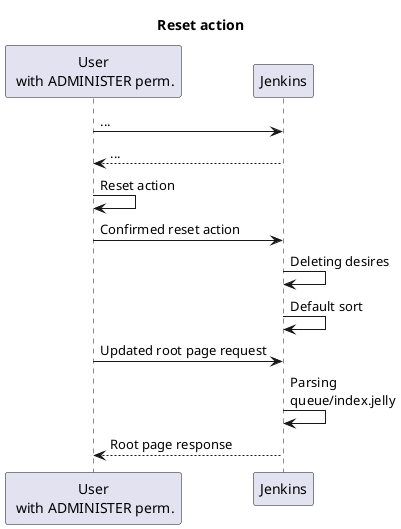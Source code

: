 @startuml
title Reset action
participant "User\n with ADMINISTER perm." as User
User -> Jenkins: ...
Jenkins -->User: ...
User -> User: Reset action
User -> Jenkins: Confirmed reset action
Jenkins -> Jenkins: Deleting desires
Jenkins -> Jenkins: Default sort
User -> Jenkins: Updated root page request
Jenkins -> Jenkins: Parsing \nqueue/index.jelly
Jenkins --> User: Root page response
@enduml